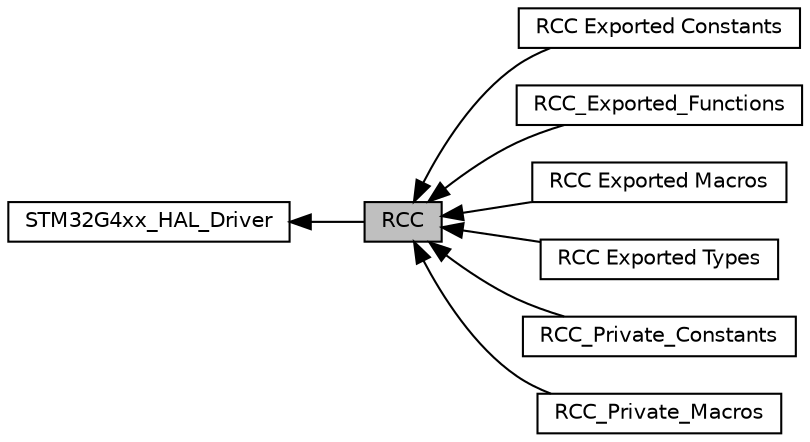 digraph "RCC"
{
  edge [fontname="Helvetica",fontsize="10",labelfontname="Helvetica",labelfontsize="10"];
  node [fontname="Helvetica",fontsize="10",shape=box];
  rankdir=LR;
  Node1 [label="RCC",height=0.2,width=0.4,color="black", fillcolor="grey75", style="filled", fontcolor="black",tooltip="RCC HAL module driver."];
  Node4 [label="RCC Exported Constants",height=0.2,width=0.4,color="black", fillcolor="white", style="filled",URL="$group__RCC__Exported__Constants.html",tooltip=" "];
  Node8 [label="RCC_Exported_Functions",height=0.2,width=0.4,color="black", fillcolor="white", style="filled",URL="$group__RCC__Exported__Functions.html",tooltip=" "];
  Node5 [label="RCC Exported Macros",height=0.2,width=0.4,color="black", fillcolor="white", style="filled",URL="$group__RCC__Exported__Macros.html",tooltip=" "];
  Node3 [label="RCC Exported Types",height=0.2,width=0.4,color="black", fillcolor="white", style="filled",URL="$group__RCC__Exported__Types.html",tooltip=" "];
  Node6 [label="RCC_Private_Constants",height=0.2,width=0.4,color="black", fillcolor="white", style="filled",URL="$group__RCC__Private__Constants.html",tooltip=" "];
  Node7 [label="RCC_Private_Macros",height=0.2,width=0.4,color="black", fillcolor="white", style="filled",URL="$group__RCC__Private__Macros.html",tooltip=" "];
  Node2 [label="STM32G4xx_HAL_Driver",height=0.2,width=0.4,color="black", fillcolor="white", style="filled",URL="$group__STM32G4xx__HAL__Driver.html",tooltip=" "];
  Node2->Node1 [shape=plaintext, dir="back", style="solid"];
  Node1->Node3 [shape=plaintext, dir="back", style="solid"];
  Node1->Node4 [shape=plaintext, dir="back", style="solid"];
  Node1->Node5 [shape=plaintext, dir="back", style="solid"];
  Node1->Node6 [shape=plaintext, dir="back", style="solid"];
  Node1->Node7 [shape=plaintext, dir="back", style="solid"];
  Node1->Node8 [shape=plaintext, dir="back", style="solid"];
}
